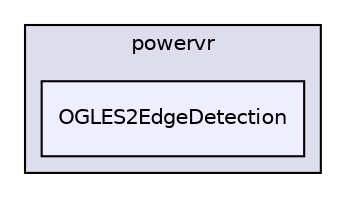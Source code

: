 digraph "PVR/SDK_3.4/Examples/Intermediate/EdgeDetection/OGLES2/Build/Android/src/com/powervr/OGLES2EdgeDetection" {
  compound=true
  node [ fontsize="10", fontname="Helvetica"];
  edge [ labelfontsize="10", labelfontname="Helvetica"];
  subgraph clusterdir_87a8add5b4a4bcdb8d2fb869f5c731f5 {
    graph [ bgcolor="#ddddee", pencolor="black", label="powervr" fontname="Helvetica", fontsize="10", URL="dir_87a8add5b4a4bcdb8d2fb869f5c731f5.html"]
  dir_a9a7f19a157653472efb222655895674 [shape=box, label="OGLES2EdgeDetection", style="filled", fillcolor="#eeeeff", pencolor="black", URL="dir_a9a7f19a157653472efb222655895674.html"];
  }
}
